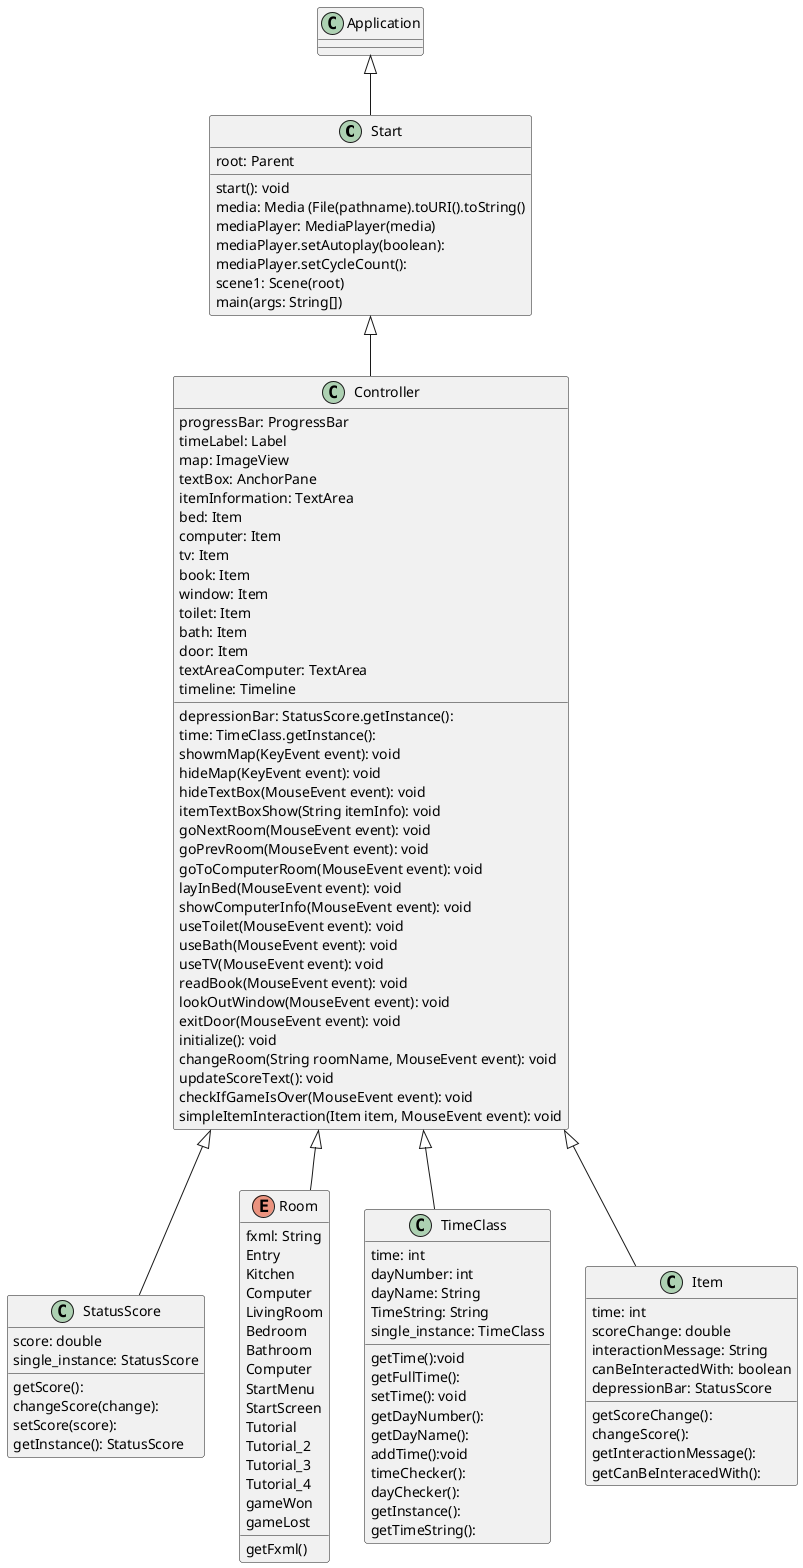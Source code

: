 @startuml

class Start
class StatusScore
enum Room
class TimeClass
class Controller
class Item


Start <|-- Controller
Controller <|-- Room
Controller <|-- TimeClass
Controller <|-- StatusScore
Controller <|-- Item


class TimeClass{
time: int
dayNumber: int
dayName: String
TimeString: String
single_instance: TimeClass
getTime():void
getFullTime():
setTime(): void
getDayNumber():
getDayName():
addTime():void
timeChecker():
dayChecker():
getInstance():
getTimeString():
}

class Start extends Application {
start(): void
root: Parent
media: Media (File(pathname).toURI().toString()
mediaPlayer: MediaPlayer(media)
mediaPlayer.setAutoplay(boolean):
mediaPlayer.setCycleCount():
scene1: Scene(root)
main(args: String[])
}

enum Room {
fxml: String
Entry
Kitchen
Computer
LivingRoom
Bedroom
Bathroom
Computer
StartMenu
StartScreen
Tutorial
Tutorial_2
Tutorial_3
Tutorial_4
gameWon
gameLost
getFxml()
}

Class StatusScore {
score: double
single_instance: StatusScore
getScore():
changeScore(change):
setScore(score):
getInstance(): StatusScore
}

Class Item {
time: int
scoreChange: double
interactionMessage: String
canBeInteractedWith: boolean
depressionBar: StatusScore
getScoreChange():
changeScore():
getInteractionMessage():
getCanBeInteracedWith():
}

Class Controller{
depressionBar: StatusScore.getInstance():
time: TimeClass.getInstance():
progressBar: ProgressBar
timeLabel: Label
map: ImageView
showmMap(KeyEvent event): void
hideMap(KeyEvent event): void
textBox: AnchorPane
itemInformation: TextArea
hideTextBox(MouseEvent event): void
itemTextBoxShow(String itemInfo): void
goNextRoom(MouseEvent event): void
goPrevRoom(MouseEvent event): void
goToComputerRoom(MouseEvent event): void
bed: Item
computer: Item
tv: Item
book: Item
window: Item
toilet: Item
bath: Item
door: Item
layInBed(MouseEvent event): void
textAreaComputer: TextArea
showComputerInfo(MouseEvent event): void
useToilet(MouseEvent event): void
useBath(MouseEvent event): void
useTV(MouseEvent event): void
readBook(MouseEvent event): void
lookOutWindow(MouseEvent event): void
exitDoor(MouseEvent event): void
initialize(): void
changeRoom(String roomName, MouseEvent event): void
updateScoreText(): void
timeline: Timeline
checkIfGameIsOver(MouseEvent event): void
simpleItemInteraction(Item item, MouseEvent event): void
}
@enduml
